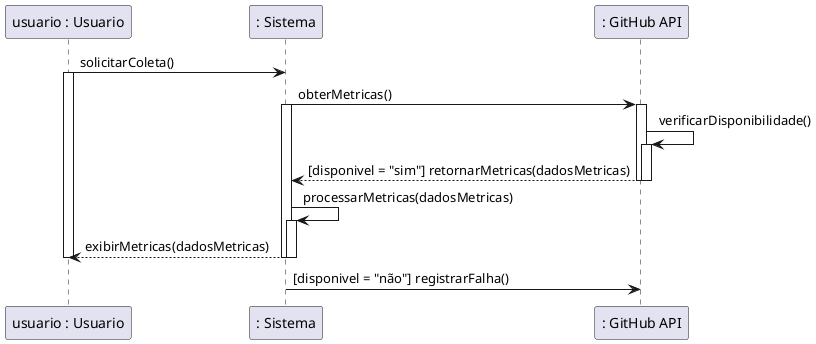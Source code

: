 @startuml
' COLETAR MÉTRICAS DO GITHUB

"usuario : Usuario" as usuario -> ": Sistema" as sistema : solicitarColeta()
activate usuario

sistema -> ": GitHub API" as github : obterMetricas()
activate sistema
activate github

github -> github : verificarDisponibilidade()
activate github
github --> sistema : [disponivel = "sim"] retornarMetricas(dadosMetricas)
deactivate github
deactivate github

sistema -> sistema : processarMetricas(dadosMetricas)
activate sistema

sistema --> usuario : exibirMetricas(dadosMetricas)
deactivate sistema
deactivate sistema

deactivate usuario

sistema -> github : [disponivel = "não"] registrarFalha()
@enduml